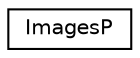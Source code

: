 digraph "Graphical Class Hierarchy"
{
  edge [fontname="Helvetica",fontsize="10",labelfontname="Helvetica",labelfontsize="10"];
  node [fontname="Helvetica",fontsize="10",shape=record];
  rankdir="LR";
  Node1 [label="ImagesP",height=0.2,width=0.4,color="black", fillcolor="white", style="filled",URL="$class_images_p.html"];
}

